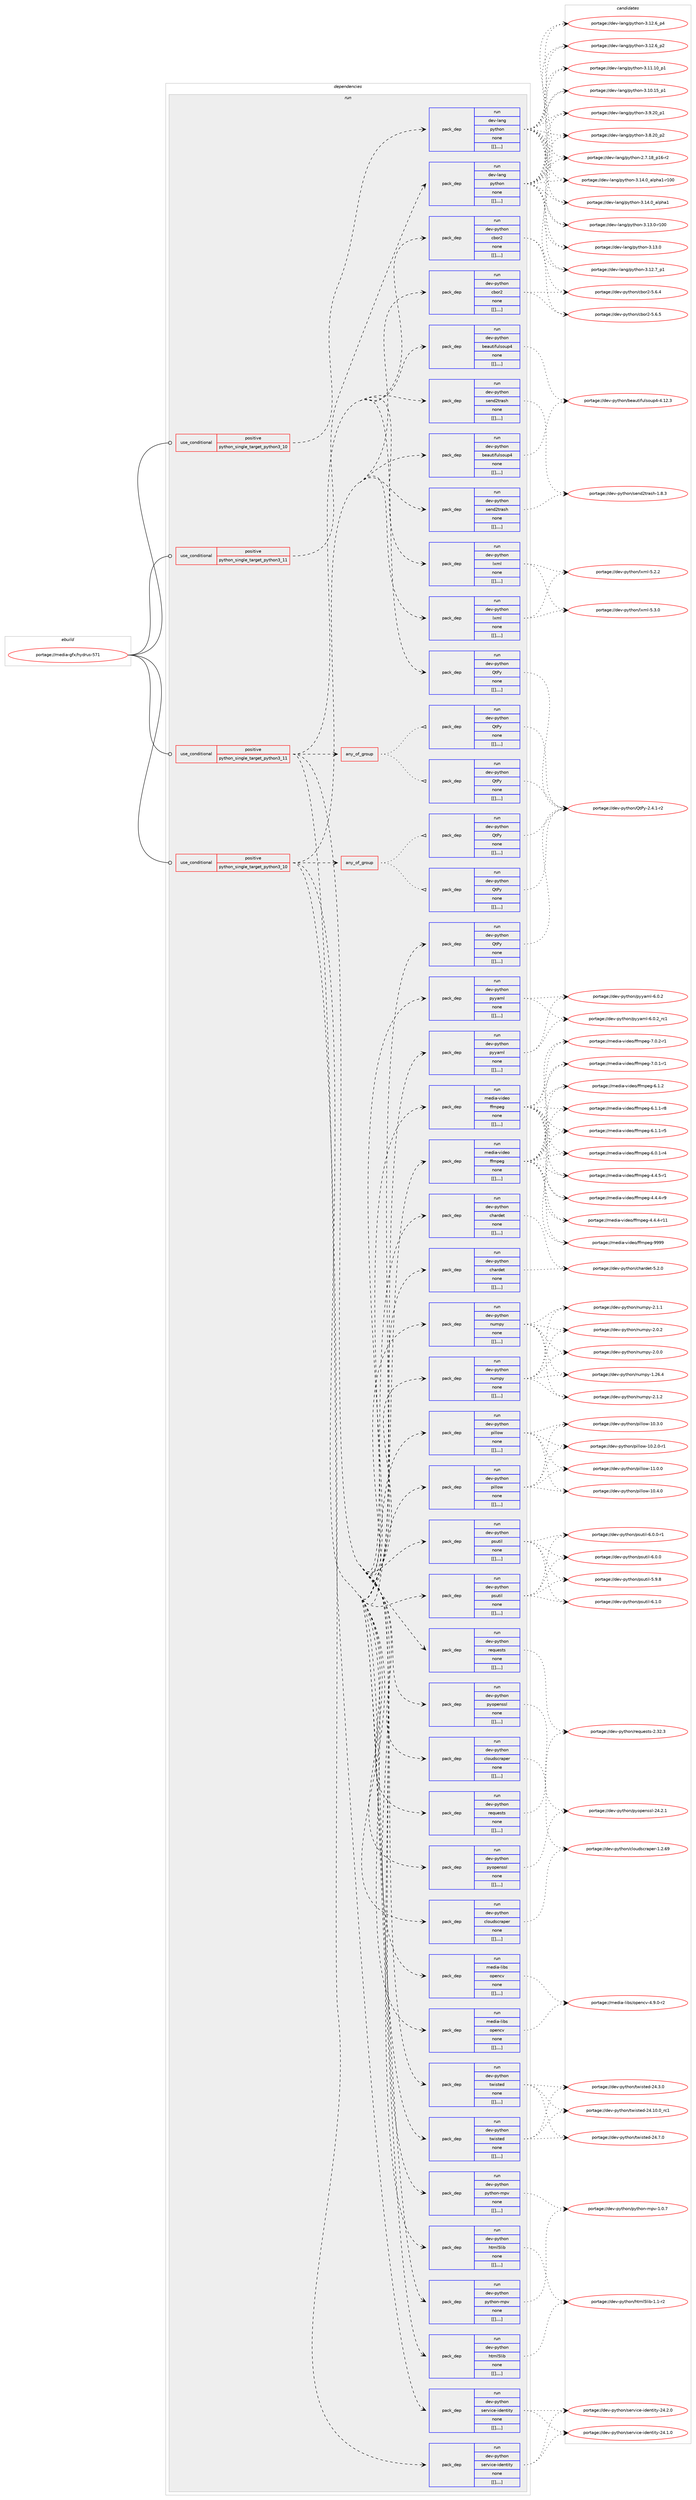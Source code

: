 digraph prolog {

# *************
# Graph options
# *************

newrank=true;
concentrate=true;
compound=true;
graph [rankdir=LR,fontname=Helvetica,fontsize=10,ranksep=1.5];#, ranksep=2.5, nodesep=0.2];
edge  [arrowhead=vee];
node  [fontname=Helvetica,fontsize=10];

# **********
# The ebuild
# **********

subgraph cluster_leftcol {
color=gray;
label=<<i>ebuild</i>>;
id [label="portage://media-gfx/hydrus-571", color=red, width=4, href="../media-gfx/hydrus-571.svg"];
}

# ****************
# The dependencies
# ****************

subgraph cluster_midcol {
color=gray;
label=<<i>dependencies</i>>;
subgraph cluster_compile {
fillcolor="#eeeeee";
style=filled;
label=<<i>compile</i>>;
}
subgraph cluster_compileandrun {
fillcolor="#eeeeee";
style=filled;
label=<<i>compile and run</i>>;
}
subgraph cluster_run {
fillcolor="#eeeeee";
style=filled;
label=<<i>run</i>>;
subgraph cond77877 {
dependency308573 [label=<<TABLE BORDER="0" CELLBORDER="1" CELLSPACING="0" CELLPADDING="4"><TR><TD ROWSPAN="3" CELLPADDING="10">use_conditional</TD></TR><TR><TD>positive</TD></TR><TR><TD>python_single_target_python3_10</TD></TR></TABLE>>, shape=none, color=red];
subgraph pack228118 {
dependency308617 [label=<<TABLE BORDER="0" CELLBORDER="1" CELLSPACING="0" CELLPADDING="4" WIDTH="220"><TR><TD ROWSPAN="6" CELLPADDING="30">pack_dep</TD></TR><TR><TD WIDTH="110">run</TD></TR><TR><TD>dev-lang</TD></TR><TR><TD>python</TD></TR><TR><TD>none</TD></TR><TR><TD>[[],,,,]</TD></TR></TABLE>>, shape=none, color=blue];
}
dependency308573:e -> dependency308617:w [weight=20,style="dashed",arrowhead="vee"];
}
id:e -> dependency308573:w [weight=20,style="solid",arrowhead="odot"];
subgraph cond77907 {
dependency308654 [label=<<TABLE BORDER="0" CELLBORDER="1" CELLSPACING="0" CELLPADDING="4"><TR><TD ROWSPAN="3" CELLPADDING="10">use_conditional</TD></TR><TR><TD>positive</TD></TR><TR><TD>python_single_target_python3_10</TD></TR></TABLE>>, shape=none, color=red];
subgraph pack228155 {
dependency308674 [label=<<TABLE BORDER="0" CELLBORDER="1" CELLSPACING="0" CELLPADDING="4" WIDTH="220"><TR><TD ROWSPAN="6" CELLPADDING="30">pack_dep</TD></TR><TR><TD WIDTH="110">run</TD></TR><TR><TD>dev-python</TD></TR><TR><TD>beautifulsoup4</TD></TR><TR><TD>none</TD></TR><TR><TD>[[],,,,]</TD></TR></TABLE>>, shape=none, color=blue];
}
dependency308654:e -> dependency308674:w [weight=20,style="dashed",arrowhead="vee"];
subgraph pack228170 {
dependency308702 [label=<<TABLE BORDER="0" CELLBORDER="1" CELLSPACING="0" CELLPADDING="4" WIDTH="220"><TR><TD ROWSPAN="6" CELLPADDING="30">pack_dep</TD></TR><TR><TD WIDTH="110">run</TD></TR><TR><TD>dev-python</TD></TR><TR><TD>cbor2</TD></TR><TR><TD>none</TD></TR><TR><TD>[[],,,,]</TD></TR></TABLE>>, shape=none, color=blue];
}
dependency308654:e -> dependency308702:w [weight=20,style="dashed",arrowhead="vee"];
subgraph pack228222 {
dependency308838 [label=<<TABLE BORDER="0" CELLBORDER="1" CELLSPACING="0" CELLPADDING="4" WIDTH="220"><TR><TD ROWSPAN="6" CELLPADDING="30">pack_dep</TD></TR><TR><TD WIDTH="110">run</TD></TR><TR><TD>dev-python</TD></TR><TR><TD>chardet</TD></TR><TR><TD>none</TD></TR><TR><TD>[[],,,,]</TD></TR></TABLE>>, shape=none, color=blue];
}
dependency308654:e -> dependency308838:w [weight=20,style="dashed",arrowhead="vee"];
subgraph pack228284 {
dependency308885 [label=<<TABLE BORDER="0" CELLBORDER="1" CELLSPACING="0" CELLPADDING="4" WIDTH="220"><TR><TD ROWSPAN="6" CELLPADDING="30">pack_dep</TD></TR><TR><TD WIDTH="110">run</TD></TR><TR><TD>dev-python</TD></TR><TR><TD>cloudscraper</TD></TR><TR><TD>none</TD></TR><TR><TD>[[],,,,]</TD></TR></TABLE>>, shape=none, color=blue];
}
dependency308654:e -> dependency308885:w [weight=20,style="dashed",arrowhead="vee"];
subgraph pack228322 {
dependency308968 [label=<<TABLE BORDER="0" CELLBORDER="1" CELLSPACING="0" CELLPADDING="4" WIDTH="220"><TR><TD ROWSPAN="6" CELLPADDING="30">pack_dep</TD></TR><TR><TD WIDTH="110">run</TD></TR><TR><TD>dev-python</TD></TR><TR><TD>html5lib</TD></TR><TR><TD>none</TD></TR><TR><TD>[[],,,,]</TD></TR></TABLE>>, shape=none, color=blue];
}
dependency308654:e -> dependency308968:w [weight=20,style="dashed",arrowhead="vee"];
subgraph pack228467 {
dependency309111 [label=<<TABLE BORDER="0" CELLBORDER="1" CELLSPACING="0" CELLPADDING="4" WIDTH="220"><TR><TD ROWSPAN="6" CELLPADDING="30">pack_dep</TD></TR><TR><TD WIDTH="110">run</TD></TR><TR><TD>dev-python</TD></TR><TR><TD>lxml</TD></TR><TR><TD>none</TD></TR><TR><TD>[[],,,,]</TD></TR></TABLE>>, shape=none, color=blue];
}
dependency308654:e -> dependency309111:w [weight=20,style="dashed",arrowhead="vee"];
subgraph pack228496 {
dependency309183 [label=<<TABLE BORDER="0" CELLBORDER="1" CELLSPACING="0" CELLPADDING="4" WIDTH="220"><TR><TD ROWSPAN="6" CELLPADDING="30">pack_dep</TD></TR><TR><TD WIDTH="110">run</TD></TR><TR><TD>dev-python</TD></TR><TR><TD>numpy</TD></TR><TR><TD>none</TD></TR><TR><TD>[[],,,,]</TD></TR></TABLE>>, shape=none, color=blue];
}
dependency308654:e -> dependency309183:w [weight=20,style="dashed",arrowhead="vee"];
subgraph pack228540 {
dependency309211 [label=<<TABLE BORDER="0" CELLBORDER="1" CELLSPACING="0" CELLPADDING="4" WIDTH="220"><TR><TD ROWSPAN="6" CELLPADDING="30">pack_dep</TD></TR><TR><TD WIDTH="110">run</TD></TR><TR><TD>dev-python</TD></TR><TR><TD>pillow</TD></TR><TR><TD>none</TD></TR><TR><TD>[[],,,,]</TD></TR></TABLE>>, shape=none, color=blue];
}
dependency308654:e -> dependency309211:w [weight=20,style="dashed",arrowhead="vee"];
subgraph pack228545 {
dependency309257 [label=<<TABLE BORDER="0" CELLBORDER="1" CELLSPACING="0" CELLPADDING="4" WIDTH="220"><TR><TD ROWSPAN="6" CELLPADDING="30">pack_dep</TD></TR><TR><TD WIDTH="110">run</TD></TR><TR><TD>dev-python</TD></TR><TR><TD>psutil</TD></TR><TR><TD>none</TD></TR><TR><TD>[[],,,,]</TD></TR></TABLE>>, shape=none, color=blue];
}
dependency308654:e -> dependency309257:w [weight=20,style="dashed",arrowhead="vee"];
subgraph pack228636 {
dependency309408 [label=<<TABLE BORDER="0" CELLBORDER="1" CELLSPACING="0" CELLPADDING="4" WIDTH="220"><TR><TD ROWSPAN="6" CELLPADDING="30">pack_dep</TD></TR><TR><TD WIDTH="110">run</TD></TR><TR><TD>dev-python</TD></TR><TR><TD>pyopenssl</TD></TR><TR><TD>none</TD></TR><TR><TD>[[],,,,]</TD></TR></TABLE>>, shape=none, color=blue];
}
dependency308654:e -> dependency309408:w [weight=20,style="dashed",arrowhead="vee"];
subgraph pack228686 {
dependency309433 [label=<<TABLE BORDER="0" CELLBORDER="1" CELLSPACING="0" CELLPADDING="4" WIDTH="220"><TR><TD ROWSPAN="6" CELLPADDING="30">pack_dep</TD></TR><TR><TD WIDTH="110">run</TD></TR><TR><TD>dev-python</TD></TR><TR><TD>python-mpv</TD></TR><TR><TD>none</TD></TR><TR><TD>[[],,,,]</TD></TR></TABLE>>, shape=none, color=blue];
}
dependency308654:e -> dependency309433:w [weight=20,style="dashed",arrowhead="vee"];
subgraph pack228734 {
dependency309480 [label=<<TABLE BORDER="0" CELLBORDER="1" CELLSPACING="0" CELLPADDING="4" WIDTH="220"><TR><TD ROWSPAN="6" CELLPADDING="30">pack_dep</TD></TR><TR><TD WIDTH="110">run</TD></TR><TR><TD>dev-python</TD></TR><TR><TD>pyyaml</TD></TR><TR><TD>none</TD></TR><TR><TD>[[],,,,]</TD></TR></TABLE>>, shape=none, color=blue];
}
dependency308654:e -> dependency309480:w [weight=20,style="dashed",arrowhead="vee"];
subgraph pack228739 {
dependency309486 [label=<<TABLE BORDER="0" CELLBORDER="1" CELLSPACING="0" CELLPADDING="4" WIDTH="220"><TR><TD ROWSPAN="6" CELLPADDING="30">pack_dep</TD></TR><TR><TD WIDTH="110">run</TD></TR><TR><TD>dev-python</TD></TR><TR><TD>requests</TD></TR><TR><TD>none</TD></TR><TR><TD>[[],,,,]</TD></TR></TABLE>>, shape=none, color=blue];
}
dependency308654:e -> dependency309486:w [weight=20,style="dashed",arrowhead="vee"];
subgraph pack228753 {
dependency309549 [label=<<TABLE BORDER="0" CELLBORDER="1" CELLSPACING="0" CELLPADDING="4" WIDTH="220"><TR><TD ROWSPAN="6" CELLPADDING="30">pack_dep</TD></TR><TR><TD WIDTH="110">run</TD></TR><TR><TD>dev-python</TD></TR><TR><TD>send2trash</TD></TR><TR><TD>none</TD></TR><TR><TD>[[],,,,]</TD></TR></TABLE>>, shape=none, color=blue];
}
dependency308654:e -> dependency309549:w [weight=20,style="dashed",arrowhead="vee"];
subgraph pack228797 {
dependency309598 [label=<<TABLE BORDER="0" CELLBORDER="1" CELLSPACING="0" CELLPADDING="4" WIDTH="220"><TR><TD ROWSPAN="6" CELLPADDING="30">pack_dep</TD></TR><TR><TD WIDTH="110">run</TD></TR><TR><TD>dev-python</TD></TR><TR><TD>service-identity</TD></TR><TR><TD>none</TD></TR><TR><TD>[[],,,,]</TD></TR></TABLE>>, shape=none, color=blue];
}
dependency308654:e -> dependency309598:w [weight=20,style="dashed",arrowhead="vee"];
subgraph pack228816 {
dependency309683 [label=<<TABLE BORDER="0" CELLBORDER="1" CELLSPACING="0" CELLPADDING="4" WIDTH="220"><TR><TD ROWSPAN="6" CELLPADDING="30">pack_dep</TD></TR><TR><TD WIDTH="110">run</TD></TR><TR><TD>dev-python</TD></TR><TR><TD>twisted</TD></TR><TR><TD>none</TD></TR><TR><TD>[[],,,,]</TD></TR></TABLE>>, shape=none, color=blue];
}
dependency308654:e -> dependency309683:w [weight=20,style="dashed",arrowhead="vee"];
subgraph pack228906 {
dependency309783 [label=<<TABLE BORDER="0" CELLBORDER="1" CELLSPACING="0" CELLPADDING="4" WIDTH="220"><TR><TD ROWSPAN="6" CELLPADDING="30">pack_dep</TD></TR><TR><TD WIDTH="110">run</TD></TR><TR><TD>dev-python</TD></TR><TR><TD>QtPy</TD></TR><TR><TD>none</TD></TR><TR><TD>[[],,,,]</TD></TR></TABLE>>, shape=none, color=blue];
}
dependency308654:e -> dependency309783:w [weight=20,style="dashed",arrowhead="vee"];
subgraph any2453 {
dependency309792 [label=<<TABLE BORDER="0" CELLBORDER="1" CELLSPACING="0" CELLPADDING="4"><TR><TD CELLPADDING="10">any_of_group</TD></TR></TABLE>>, shape=none, color=red];subgraph pack228938 {
dependency309807 [label=<<TABLE BORDER="0" CELLBORDER="1" CELLSPACING="0" CELLPADDING="4" WIDTH="220"><TR><TD ROWSPAN="6" CELLPADDING="30">pack_dep</TD></TR><TR><TD WIDTH="110">run</TD></TR><TR><TD>dev-python</TD></TR><TR><TD>QtPy</TD></TR><TR><TD>none</TD></TR><TR><TD>[[],,,,]</TD></TR></TABLE>>, shape=none, color=blue];
}
dependency309792:e -> dependency309807:w [weight=20,style="dotted",arrowhead="oinv"];
subgraph pack228958 {
dependency309858 [label=<<TABLE BORDER="0" CELLBORDER="1" CELLSPACING="0" CELLPADDING="4" WIDTH="220"><TR><TD ROWSPAN="6" CELLPADDING="30">pack_dep</TD></TR><TR><TD WIDTH="110">run</TD></TR><TR><TD>dev-python</TD></TR><TR><TD>QtPy</TD></TR><TR><TD>none</TD></TR><TR><TD>[[],,,,]</TD></TR></TABLE>>, shape=none, color=blue];
}
dependency309792:e -> dependency309858:w [weight=20,style="dotted",arrowhead="oinv"];
}
dependency308654:e -> dependency309792:w [weight=20,style="dashed",arrowhead="vee"];
subgraph pack228988 {
dependency309932 [label=<<TABLE BORDER="0" CELLBORDER="1" CELLSPACING="0" CELLPADDING="4" WIDTH="220"><TR><TD ROWSPAN="6" CELLPADDING="30">pack_dep</TD></TR><TR><TD WIDTH="110">run</TD></TR><TR><TD>media-libs</TD></TR><TR><TD>opencv</TD></TR><TR><TD>none</TD></TR><TR><TD>[[],,,,]</TD></TR></TABLE>>, shape=none, color=blue];
}
dependency308654:e -> dependency309932:w [weight=20,style="dashed",arrowhead="vee"];
subgraph pack229019 {
dependency309962 [label=<<TABLE BORDER="0" CELLBORDER="1" CELLSPACING="0" CELLPADDING="4" WIDTH="220"><TR><TD ROWSPAN="6" CELLPADDING="30">pack_dep</TD></TR><TR><TD WIDTH="110">run</TD></TR><TR><TD>media-video</TD></TR><TR><TD>ffmpeg</TD></TR><TR><TD>none</TD></TR><TR><TD>[[],,,,]</TD></TR></TABLE>>, shape=none, color=blue];
}
dependency308654:e -> dependency309962:w [weight=20,style="dashed",arrowhead="vee"];
}
id:e -> dependency308654:w [weight=20,style="solid",arrowhead="odot"];
subgraph cond78351 {
dependency310058 [label=<<TABLE BORDER="0" CELLBORDER="1" CELLSPACING="0" CELLPADDING="4"><TR><TD ROWSPAN="3" CELLPADDING="10">use_conditional</TD></TR><TR><TD>positive</TD></TR><TR><TD>python_single_target_python3_11</TD></TR></TABLE>>, shape=none, color=red];
subgraph pack229087 {
dependency310062 [label=<<TABLE BORDER="0" CELLBORDER="1" CELLSPACING="0" CELLPADDING="4" WIDTH="220"><TR><TD ROWSPAN="6" CELLPADDING="30">pack_dep</TD></TR><TR><TD WIDTH="110">run</TD></TR><TR><TD>dev-lang</TD></TR><TR><TD>python</TD></TR><TR><TD>none</TD></TR><TR><TD>[[],,,,]</TD></TR></TABLE>>, shape=none, color=blue];
}
dependency310058:e -> dependency310062:w [weight=20,style="dashed",arrowhead="vee"];
}
id:e -> dependency310058:w [weight=20,style="solid",arrowhead="odot"];
subgraph cond78378 {
dependency310112 [label=<<TABLE BORDER="0" CELLBORDER="1" CELLSPACING="0" CELLPADDING="4"><TR><TD ROWSPAN="3" CELLPADDING="10">use_conditional</TD></TR><TR><TD>positive</TD></TR><TR><TD>python_single_target_python3_11</TD></TR></TABLE>>, shape=none, color=red];
subgraph pack229122 {
dependency310118 [label=<<TABLE BORDER="0" CELLBORDER="1" CELLSPACING="0" CELLPADDING="4" WIDTH="220"><TR><TD ROWSPAN="6" CELLPADDING="30">pack_dep</TD></TR><TR><TD WIDTH="110">run</TD></TR><TR><TD>dev-python</TD></TR><TR><TD>beautifulsoup4</TD></TR><TR><TD>none</TD></TR><TR><TD>[[],,,,]</TD></TR></TABLE>>, shape=none, color=blue];
}
dependency310112:e -> dependency310118:w [weight=20,style="dashed",arrowhead="vee"];
subgraph pack229140 {
dependency310167 [label=<<TABLE BORDER="0" CELLBORDER="1" CELLSPACING="0" CELLPADDING="4" WIDTH="220"><TR><TD ROWSPAN="6" CELLPADDING="30">pack_dep</TD></TR><TR><TD WIDTH="110">run</TD></TR><TR><TD>dev-python</TD></TR><TR><TD>cbor2</TD></TR><TR><TD>none</TD></TR><TR><TD>[[],,,,]</TD></TR></TABLE>>, shape=none, color=blue];
}
dependency310112:e -> dependency310167:w [weight=20,style="dashed",arrowhead="vee"];
subgraph pack229155 {
dependency310191 [label=<<TABLE BORDER="0" CELLBORDER="1" CELLSPACING="0" CELLPADDING="4" WIDTH="220"><TR><TD ROWSPAN="6" CELLPADDING="30">pack_dep</TD></TR><TR><TD WIDTH="110">run</TD></TR><TR><TD>dev-python</TD></TR><TR><TD>chardet</TD></TR><TR><TD>none</TD></TR><TR><TD>[[],,,,]</TD></TR></TABLE>>, shape=none, color=blue];
}
dependency310112:e -> dependency310191:w [weight=20,style="dashed",arrowhead="vee"];
subgraph pack229186 {
dependency310219 [label=<<TABLE BORDER="0" CELLBORDER="1" CELLSPACING="0" CELLPADDING="4" WIDTH="220"><TR><TD ROWSPAN="6" CELLPADDING="30">pack_dep</TD></TR><TR><TD WIDTH="110">run</TD></TR><TR><TD>dev-python</TD></TR><TR><TD>cloudscraper</TD></TR><TR><TD>none</TD></TR><TR><TD>[[],,,,]</TD></TR></TABLE>>, shape=none, color=blue];
}
dependency310112:e -> dependency310219:w [weight=20,style="dashed",arrowhead="vee"];
subgraph pack229191 {
dependency310247 [label=<<TABLE BORDER="0" CELLBORDER="1" CELLSPACING="0" CELLPADDING="4" WIDTH="220"><TR><TD ROWSPAN="6" CELLPADDING="30">pack_dep</TD></TR><TR><TD WIDTH="110">run</TD></TR><TR><TD>dev-python</TD></TR><TR><TD>html5lib</TD></TR><TR><TD>none</TD></TR><TR><TD>[[],,,,]</TD></TR></TABLE>>, shape=none, color=blue];
}
dependency310112:e -> dependency310247:w [weight=20,style="dashed",arrowhead="vee"];
subgraph pack229209 {
dependency310249 [label=<<TABLE BORDER="0" CELLBORDER="1" CELLSPACING="0" CELLPADDING="4" WIDTH="220"><TR><TD ROWSPAN="6" CELLPADDING="30">pack_dep</TD></TR><TR><TD WIDTH="110">run</TD></TR><TR><TD>dev-python</TD></TR><TR><TD>lxml</TD></TR><TR><TD>none</TD></TR><TR><TD>[[],,,,]</TD></TR></TABLE>>, shape=none, color=blue];
}
dependency310112:e -> dependency310249:w [weight=20,style="dashed",arrowhead="vee"];
subgraph pack229211 {
dependency310293 [label=<<TABLE BORDER="0" CELLBORDER="1" CELLSPACING="0" CELLPADDING="4" WIDTH="220"><TR><TD ROWSPAN="6" CELLPADDING="30">pack_dep</TD></TR><TR><TD WIDTH="110">run</TD></TR><TR><TD>dev-python</TD></TR><TR><TD>numpy</TD></TR><TR><TD>none</TD></TR><TR><TD>[[],,,,]</TD></TR></TABLE>>, shape=none, color=blue];
}
dependency310112:e -> dependency310293:w [weight=20,style="dashed",arrowhead="vee"];
subgraph pack229271 {
dependency310346 [label=<<TABLE BORDER="0" CELLBORDER="1" CELLSPACING="0" CELLPADDING="4" WIDTH="220"><TR><TD ROWSPAN="6" CELLPADDING="30">pack_dep</TD></TR><TR><TD WIDTH="110">run</TD></TR><TR><TD>dev-python</TD></TR><TR><TD>pillow</TD></TR><TR><TD>none</TD></TR><TR><TD>[[],,,,]</TD></TR></TABLE>>, shape=none, color=blue];
}
dependency310112:e -> dependency310346:w [weight=20,style="dashed",arrowhead="vee"];
subgraph pack229273 {
dependency310349 [label=<<TABLE BORDER="0" CELLBORDER="1" CELLSPACING="0" CELLPADDING="4" WIDTH="220"><TR><TD ROWSPAN="6" CELLPADDING="30">pack_dep</TD></TR><TR><TD WIDTH="110">run</TD></TR><TR><TD>dev-python</TD></TR><TR><TD>psutil</TD></TR><TR><TD>none</TD></TR><TR><TD>[[],,,,]</TD></TR></TABLE>>, shape=none, color=blue];
}
dependency310112:e -> dependency310349:w [weight=20,style="dashed",arrowhead="vee"];
subgraph pack229304 {
dependency310398 [label=<<TABLE BORDER="0" CELLBORDER="1" CELLSPACING="0" CELLPADDING="4" WIDTH="220"><TR><TD ROWSPAN="6" CELLPADDING="30">pack_dep</TD></TR><TR><TD WIDTH="110">run</TD></TR><TR><TD>dev-python</TD></TR><TR><TD>pyopenssl</TD></TR><TR><TD>none</TD></TR><TR><TD>[[],,,,]</TD></TR></TABLE>>, shape=none, color=blue];
}
dependency310112:e -> dependency310398:w [weight=20,style="dashed",arrowhead="vee"];
subgraph pack229306 {
dependency310476 [label=<<TABLE BORDER="0" CELLBORDER="1" CELLSPACING="0" CELLPADDING="4" WIDTH="220"><TR><TD ROWSPAN="6" CELLPADDING="30">pack_dep</TD></TR><TR><TD WIDTH="110">run</TD></TR><TR><TD>dev-python</TD></TR><TR><TD>python-mpv</TD></TR><TR><TD>none</TD></TR><TR><TD>[[],,,,]</TD></TR></TABLE>>, shape=none, color=blue];
}
dependency310112:e -> dependency310476:w [weight=20,style="dashed",arrowhead="vee"];
subgraph pack229345 {
dependency310498 [label=<<TABLE BORDER="0" CELLBORDER="1" CELLSPACING="0" CELLPADDING="4" WIDTH="220"><TR><TD ROWSPAN="6" CELLPADDING="30">pack_dep</TD></TR><TR><TD WIDTH="110">run</TD></TR><TR><TD>dev-python</TD></TR><TR><TD>pyyaml</TD></TR><TR><TD>none</TD></TR><TR><TD>[[],,,,]</TD></TR></TABLE>>, shape=none, color=blue];
}
dependency310112:e -> dependency310498:w [weight=20,style="dashed",arrowhead="vee"];
subgraph pack229381 {
dependency310546 [label=<<TABLE BORDER="0" CELLBORDER="1" CELLSPACING="0" CELLPADDING="4" WIDTH="220"><TR><TD ROWSPAN="6" CELLPADDING="30">pack_dep</TD></TR><TR><TD WIDTH="110">run</TD></TR><TR><TD>dev-python</TD></TR><TR><TD>requests</TD></TR><TR><TD>none</TD></TR><TR><TD>[[],,,,]</TD></TR></TABLE>>, shape=none, color=blue];
}
dependency310112:e -> dependency310546:w [weight=20,style="dashed",arrowhead="vee"];
subgraph pack229396 {
dependency310596 [label=<<TABLE BORDER="0" CELLBORDER="1" CELLSPACING="0" CELLPADDING="4" WIDTH="220"><TR><TD ROWSPAN="6" CELLPADDING="30">pack_dep</TD></TR><TR><TD WIDTH="110">run</TD></TR><TR><TD>dev-python</TD></TR><TR><TD>send2trash</TD></TR><TR><TD>none</TD></TR><TR><TD>[[],,,,]</TD></TR></TABLE>>, shape=none, color=blue];
}
dependency310112:e -> dependency310596:w [weight=20,style="dashed",arrowhead="vee"];
subgraph pack229454 {
dependency310642 [label=<<TABLE BORDER="0" CELLBORDER="1" CELLSPACING="0" CELLPADDING="4" WIDTH="220"><TR><TD ROWSPAN="6" CELLPADDING="30">pack_dep</TD></TR><TR><TD WIDTH="110">run</TD></TR><TR><TD>dev-python</TD></TR><TR><TD>service-identity</TD></TR><TR><TD>none</TD></TR><TR><TD>[[],,,,]</TD></TR></TABLE>>, shape=none, color=blue];
}
dependency310112:e -> dependency310642:w [weight=20,style="dashed",arrowhead="vee"];
subgraph pack229455 {
dependency310646 [label=<<TABLE BORDER="0" CELLBORDER="1" CELLSPACING="0" CELLPADDING="4" WIDTH="220"><TR><TD ROWSPAN="6" CELLPADDING="30">pack_dep</TD></TR><TR><TD WIDTH="110">run</TD></TR><TR><TD>dev-python</TD></TR><TR><TD>twisted</TD></TR><TR><TD>none</TD></TR><TR><TD>[[],,,,]</TD></TR></TABLE>>, shape=none, color=blue];
}
dependency310112:e -> dependency310646:w [weight=20,style="dashed",arrowhead="vee"];
subgraph pack229456 {
dependency310648 [label=<<TABLE BORDER="0" CELLBORDER="1" CELLSPACING="0" CELLPADDING="4" WIDTH="220"><TR><TD ROWSPAN="6" CELLPADDING="30">pack_dep</TD></TR><TR><TD WIDTH="110">run</TD></TR><TR><TD>dev-python</TD></TR><TR><TD>QtPy</TD></TR><TR><TD>none</TD></TR><TR><TD>[[],,,,]</TD></TR></TABLE>>, shape=none, color=blue];
}
dependency310112:e -> dependency310648:w [weight=20,style="dashed",arrowhead="vee"];
subgraph any2456 {
dependency310712 [label=<<TABLE BORDER="0" CELLBORDER="1" CELLSPACING="0" CELLPADDING="4"><TR><TD CELLPADDING="10">any_of_group</TD></TR></TABLE>>, shape=none, color=red];subgraph pack229508 {
dependency310730 [label=<<TABLE BORDER="0" CELLBORDER="1" CELLSPACING="0" CELLPADDING="4" WIDTH="220"><TR><TD ROWSPAN="6" CELLPADDING="30">pack_dep</TD></TR><TR><TD WIDTH="110">run</TD></TR><TR><TD>dev-python</TD></TR><TR><TD>QtPy</TD></TR><TR><TD>none</TD></TR><TR><TD>[[],,,,]</TD></TR></TABLE>>, shape=none, color=blue];
}
dependency310712:e -> dependency310730:w [weight=20,style="dotted",arrowhead="oinv"];
subgraph pack229544 {
dependency310823 [label=<<TABLE BORDER="0" CELLBORDER="1" CELLSPACING="0" CELLPADDING="4" WIDTH="220"><TR><TD ROWSPAN="6" CELLPADDING="30">pack_dep</TD></TR><TR><TD WIDTH="110">run</TD></TR><TR><TD>dev-python</TD></TR><TR><TD>QtPy</TD></TR><TR><TD>none</TD></TR><TR><TD>[[],,,,]</TD></TR></TABLE>>, shape=none, color=blue];
}
dependency310712:e -> dependency310823:w [weight=20,style="dotted",arrowhead="oinv"];
}
dependency310112:e -> dependency310712:w [weight=20,style="dashed",arrowhead="vee"];
subgraph pack229575 {
dependency310887 [label=<<TABLE BORDER="0" CELLBORDER="1" CELLSPACING="0" CELLPADDING="4" WIDTH="220"><TR><TD ROWSPAN="6" CELLPADDING="30">pack_dep</TD></TR><TR><TD WIDTH="110">run</TD></TR><TR><TD>media-libs</TD></TR><TR><TD>opencv</TD></TR><TR><TD>none</TD></TR><TR><TD>[[],,,,]</TD></TR></TABLE>>, shape=none, color=blue];
}
dependency310112:e -> dependency310887:w [weight=20,style="dashed",arrowhead="vee"];
subgraph pack229603 {
dependency310890 [label=<<TABLE BORDER="0" CELLBORDER="1" CELLSPACING="0" CELLPADDING="4" WIDTH="220"><TR><TD ROWSPAN="6" CELLPADDING="30">pack_dep</TD></TR><TR><TD WIDTH="110">run</TD></TR><TR><TD>media-video</TD></TR><TR><TD>ffmpeg</TD></TR><TR><TD>none</TD></TR><TR><TD>[[],,,,]</TD></TR></TABLE>>, shape=none, color=blue];
}
dependency310112:e -> dependency310890:w [weight=20,style="dashed",arrowhead="vee"];
}
id:e -> dependency310112:w [weight=20,style="solid",arrowhead="odot"];
}
}

# **************
# The candidates
# **************

subgraph cluster_choices {
rank=same;
color=gray;
label=<<i>candidates</i>>;

subgraph choice226981 {
color=black;
nodesep=1;
choice100101118451089711010347112121116104111110455146495246489597108112104974945114494848 [label="portage://dev-lang/python-3.14.0_alpha1-r100", color=red, width=4,href="../dev-lang/python-3.14.0_alpha1-r100.svg"];
choice1001011184510897110103471121211161041111104551464952464895971081121049749 [label="portage://dev-lang/python-3.14.0_alpha1", color=red, width=4,href="../dev-lang/python-3.14.0_alpha1.svg"];
choice1001011184510897110103471121211161041111104551464951464845114494848 [label="portage://dev-lang/python-3.13.0-r100", color=red, width=4,href="../dev-lang/python-3.13.0-r100.svg"];
choice10010111845108971101034711212111610411111045514649514648 [label="portage://dev-lang/python-3.13.0", color=red, width=4,href="../dev-lang/python-3.13.0.svg"];
choice100101118451089711010347112121116104111110455146495046559511249 [label="portage://dev-lang/python-3.12.7_p1", color=red, width=4,href="../dev-lang/python-3.12.7_p1.svg"];
choice100101118451089711010347112121116104111110455146495046549511252 [label="portage://dev-lang/python-3.12.6_p4", color=red, width=4,href="../dev-lang/python-3.12.6_p4.svg"];
choice100101118451089711010347112121116104111110455146495046549511250 [label="portage://dev-lang/python-3.12.6_p2", color=red, width=4,href="../dev-lang/python-3.12.6_p2.svg"];
choice10010111845108971101034711212111610411111045514649494649489511249 [label="portage://dev-lang/python-3.11.10_p1", color=red, width=4,href="../dev-lang/python-3.11.10_p1.svg"];
choice10010111845108971101034711212111610411111045514649484649539511249 [label="portage://dev-lang/python-3.10.15_p1", color=red, width=4,href="../dev-lang/python-3.10.15_p1.svg"];
choice100101118451089711010347112121116104111110455146574650489511249 [label="portage://dev-lang/python-3.9.20_p1", color=red, width=4,href="../dev-lang/python-3.9.20_p1.svg"];
choice100101118451089711010347112121116104111110455146564650489511250 [label="portage://dev-lang/python-3.8.20_p2", color=red, width=4,href="../dev-lang/python-3.8.20_p2.svg"];
choice100101118451089711010347112121116104111110455046554649569511249544511450 [label="portage://dev-lang/python-2.7.18_p16-r2", color=red, width=4,href="../dev-lang/python-2.7.18_p16-r2.svg"];
dependency308617:e -> choice100101118451089711010347112121116104111110455146495246489597108112104974945114494848:w [style=dotted,weight="100"];
dependency308617:e -> choice1001011184510897110103471121211161041111104551464952464895971081121049749:w [style=dotted,weight="100"];
dependency308617:e -> choice1001011184510897110103471121211161041111104551464951464845114494848:w [style=dotted,weight="100"];
dependency308617:e -> choice10010111845108971101034711212111610411111045514649514648:w [style=dotted,weight="100"];
dependency308617:e -> choice100101118451089711010347112121116104111110455146495046559511249:w [style=dotted,weight="100"];
dependency308617:e -> choice100101118451089711010347112121116104111110455146495046549511252:w [style=dotted,weight="100"];
dependency308617:e -> choice100101118451089711010347112121116104111110455146495046549511250:w [style=dotted,weight="100"];
dependency308617:e -> choice10010111845108971101034711212111610411111045514649494649489511249:w [style=dotted,weight="100"];
dependency308617:e -> choice10010111845108971101034711212111610411111045514649484649539511249:w [style=dotted,weight="100"];
dependency308617:e -> choice100101118451089711010347112121116104111110455146574650489511249:w [style=dotted,weight="100"];
dependency308617:e -> choice100101118451089711010347112121116104111110455146564650489511250:w [style=dotted,weight="100"];
dependency308617:e -> choice100101118451089711010347112121116104111110455046554649569511249544511450:w [style=dotted,weight="100"];
}
subgraph choice227072 {
color=black;
nodesep=1;
choice100101118451121211161041111104798101971171161051021171081151111171125245524649504651 [label="portage://dev-python/beautifulsoup4-4.12.3", color=red, width=4,href="../dev-python/beautifulsoup4-4.12.3.svg"];
dependency308674:e -> choice100101118451121211161041111104798101971171161051021171081151111171125245524649504651:w [style=dotted,weight="100"];
}
subgraph choice227075 {
color=black;
nodesep=1;
choice1001011184511212111610411111047999811111450455346544653 [label="portage://dev-python/cbor2-5.6.5", color=red, width=4,href="../dev-python/cbor2-5.6.5.svg"];
choice1001011184511212111610411111047999811111450455346544652 [label="portage://dev-python/cbor2-5.6.4", color=red, width=4,href="../dev-python/cbor2-5.6.4.svg"];
dependency308702:e -> choice1001011184511212111610411111047999811111450455346544653:w [style=dotted,weight="100"];
dependency308702:e -> choice1001011184511212111610411111047999811111450455346544652:w [style=dotted,weight="100"];
}
subgraph choice227077 {
color=black;
nodesep=1;
choice10010111845112121116104111110479910497114100101116455346504648 [label="portage://dev-python/chardet-5.2.0", color=red, width=4,href="../dev-python/chardet-5.2.0.svg"];
dependency308838:e -> choice10010111845112121116104111110479910497114100101116455346504648:w [style=dotted,weight="100"];
}
subgraph choice227086 {
color=black;
nodesep=1;
choice100101118451121211161041111104799108111117100115991149711210111445494650465457 [label="portage://dev-python/cloudscraper-1.2.69", color=red, width=4,href="../dev-python/cloudscraper-1.2.69.svg"];
dependency308885:e -> choice100101118451121211161041111104799108111117100115991149711210111445494650465457:w [style=dotted,weight="100"];
}
subgraph choice227097 {
color=black;
nodesep=1;
choice10010111845112121116104111110471041161091085310810598454946494511450 [label="portage://dev-python/html5lib-1.1-r2", color=red, width=4,href="../dev-python/html5lib-1.1-r2.svg"];
dependency308968:e -> choice10010111845112121116104111110471041161091085310810598454946494511450:w [style=dotted,weight="100"];
}
subgraph choice227098 {
color=black;
nodesep=1;
choice1001011184511212111610411111047108120109108455346514648 [label="portage://dev-python/lxml-5.3.0", color=red, width=4,href="../dev-python/lxml-5.3.0.svg"];
choice1001011184511212111610411111047108120109108455346504650 [label="portage://dev-python/lxml-5.2.2", color=red, width=4,href="../dev-python/lxml-5.2.2.svg"];
dependency309111:e -> choice1001011184511212111610411111047108120109108455346514648:w [style=dotted,weight="100"];
dependency309111:e -> choice1001011184511212111610411111047108120109108455346504650:w [style=dotted,weight="100"];
}
subgraph choice227101 {
color=black;
nodesep=1;
choice1001011184511212111610411111047110117109112121455046494650 [label="portage://dev-python/numpy-2.1.2", color=red, width=4,href="../dev-python/numpy-2.1.2.svg"];
choice1001011184511212111610411111047110117109112121455046494649 [label="portage://dev-python/numpy-2.1.1", color=red, width=4,href="../dev-python/numpy-2.1.1.svg"];
choice1001011184511212111610411111047110117109112121455046484650 [label="portage://dev-python/numpy-2.0.2", color=red, width=4,href="../dev-python/numpy-2.0.2.svg"];
choice1001011184511212111610411111047110117109112121455046484648 [label="portage://dev-python/numpy-2.0.0", color=red, width=4,href="../dev-python/numpy-2.0.0.svg"];
choice100101118451121211161041111104711011710911212145494650544652 [label="portage://dev-python/numpy-1.26.4", color=red, width=4,href="../dev-python/numpy-1.26.4.svg"];
dependency309183:e -> choice1001011184511212111610411111047110117109112121455046494650:w [style=dotted,weight="100"];
dependency309183:e -> choice1001011184511212111610411111047110117109112121455046494649:w [style=dotted,weight="100"];
dependency309183:e -> choice1001011184511212111610411111047110117109112121455046484650:w [style=dotted,weight="100"];
dependency309183:e -> choice1001011184511212111610411111047110117109112121455046484648:w [style=dotted,weight="100"];
dependency309183:e -> choice100101118451121211161041111104711011710911212145494650544652:w [style=dotted,weight="100"];
}
subgraph choice227114 {
color=black;
nodesep=1;
choice100101118451121211161041111104711210510810811111945494946484648 [label="portage://dev-python/pillow-11.0.0", color=red, width=4,href="../dev-python/pillow-11.0.0.svg"];
choice100101118451121211161041111104711210510810811111945494846524648 [label="portage://dev-python/pillow-10.4.0", color=red, width=4,href="../dev-python/pillow-10.4.0.svg"];
choice100101118451121211161041111104711210510810811111945494846514648 [label="portage://dev-python/pillow-10.3.0", color=red, width=4,href="../dev-python/pillow-10.3.0.svg"];
choice1001011184511212111610411111047112105108108111119454948465046484511449 [label="portage://dev-python/pillow-10.2.0-r1", color=red, width=4,href="../dev-python/pillow-10.2.0-r1.svg"];
dependency309211:e -> choice100101118451121211161041111104711210510810811111945494946484648:w [style=dotted,weight="100"];
dependency309211:e -> choice100101118451121211161041111104711210510810811111945494846524648:w [style=dotted,weight="100"];
dependency309211:e -> choice100101118451121211161041111104711210510810811111945494846514648:w [style=dotted,weight="100"];
dependency309211:e -> choice1001011184511212111610411111047112105108108111119454948465046484511449:w [style=dotted,weight="100"];
}
subgraph choice227115 {
color=black;
nodesep=1;
choice1001011184511212111610411111047112115117116105108455446494648 [label="portage://dev-python/psutil-6.1.0", color=red, width=4,href="../dev-python/psutil-6.1.0.svg"];
choice10010111845112121116104111110471121151171161051084554464846484511449 [label="portage://dev-python/psutil-6.0.0-r1", color=red, width=4,href="../dev-python/psutil-6.0.0-r1.svg"];
choice1001011184511212111610411111047112115117116105108455446484648 [label="portage://dev-python/psutil-6.0.0", color=red, width=4,href="../dev-python/psutil-6.0.0.svg"];
choice1001011184511212111610411111047112115117116105108455346574656 [label="portage://dev-python/psutil-5.9.8", color=red, width=4,href="../dev-python/psutil-5.9.8.svg"];
dependency309257:e -> choice1001011184511212111610411111047112115117116105108455446494648:w [style=dotted,weight="100"];
dependency309257:e -> choice10010111845112121116104111110471121151171161051084554464846484511449:w [style=dotted,weight="100"];
dependency309257:e -> choice1001011184511212111610411111047112115117116105108455446484648:w [style=dotted,weight="100"];
dependency309257:e -> choice1001011184511212111610411111047112115117116105108455346574656:w [style=dotted,weight="100"];
}
subgraph choice227117 {
color=black;
nodesep=1;
choice100101118451121211161041111104711212111111210111011511510845505246504649 [label="portage://dev-python/pyopenssl-24.2.1", color=red, width=4,href="../dev-python/pyopenssl-24.2.1.svg"];
dependency309408:e -> choice100101118451121211161041111104711212111111210111011511510845505246504649:w [style=dotted,weight="100"];
}
subgraph choice227118 {
color=black;
nodesep=1;
choice100101118451121211161041111104711212111610411111045109112118454946484655 [label="portage://dev-python/python-mpv-1.0.7", color=red, width=4,href="../dev-python/python-mpv-1.0.7.svg"];
dependency309433:e -> choice100101118451121211161041111104711212111610411111045109112118454946484655:w [style=dotted,weight="100"];
}
subgraph choice227120 {
color=black;
nodesep=1;
choice100101118451121211161041111104711212112197109108455446484650951149949 [label="portage://dev-python/pyyaml-6.0.2_rc1", color=red, width=4,href="../dev-python/pyyaml-6.0.2_rc1.svg"];
choice100101118451121211161041111104711212112197109108455446484650 [label="portage://dev-python/pyyaml-6.0.2", color=red, width=4,href="../dev-python/pyyaml-6.0.2.svg"];
dependency309480:e -> choice100101118451121211161041111104711212112197109108455446484650951149949:w [style=dotted,weight="100"];
dependency309480:e -> choice100101118451121211161041111104711212112197109108455446484650:w [style=dotted,weight="100"];
}
subgraph choice227122 {
color=black;
nodesep=1;
choice100101118451121211161041111104711410111311710111511611545504651504651 [label="portage://dev-python/requests-2.32.3", color=red, width=4,href="../dev-python/requests-2.32.3.svg"];
dependency309486:e -> choice100101118451121211161041111104711410111311710111511611545504651504651:w [style=dotted,weight="100"];
}
subgraph choice227124 {
color=black;
nodesep=1;
choice10010111845112121116104111110471151011101005011611497115104454946564651 [label="portage://dev-python/send2trash-1.8.3", color=red, width=4,href="../dev-python/send2trash-1.8.3.svg"];
dependency309549:e -> choice10010111845112121116104111110471151011101005011611497115104454946564651:w [style=dotted,weight="100"];
}
subgraph choice227130 {
color=black;
nodesep=1;
choice1001011184511212111610411111047115101114118105991014510510010111011610511612145505246504648 [label="portage://dev-python/service-identity-24.2.0", color=red, width=4,href="../dev-python/service-identity-24.2.0.svg"];
choice1001011184511212111610411111047115101114118105991014510510010111011610511612145505246494648 [label="portage://dev-python/service-identity-24.1.0", color=red, width=4,href="../dev-python/service-identity-24.1.0.svg"];
dependency309598:e -> choice1001011184511212111610411111047115101114118105991014510510010111011610511612145505246504648:w [style=dotted,weight="100"];
dependency309598:e -> choice1001011184511212111610411111047115101114118105991014510510010111011610511612145505246494648:w [style=dotted,weight="100"];
}
subgraph choice227140 {
color=black;
nodesep=1;
choice10010111845112121116104111110471161191051151161011004550524649484648951149949 [label="portage://dev-python/twisted-24.10.0_rc1", color=red, width=4,href="../dev-python/twisted-24.10.0_rc1.svg"];
choice100101118451121211161041111104711611910511511610110045505246554648 [label="portage://dev-python/twisted-24.7.0", color=red, width=4,href="../dev-python/twisted-24.7.0.svg"];
choice100101118451121211161041111104711611910511511610110045505246514648 [label="portage://dev-python/twisted-24.3.0", color=red, width=4,href="../dev-python/twisted-24.3.0.svg"];
dependency309683:e -> choice10010111845112121116104111110471161191051151161011004550524649484648951149949:w [style=dotted,weight="100"];
dependency309683:e -> choice100101118451121211161041111104711611910511511610110045505246554648:w [style=dotted,weight="100"];
dependency309683:e -> choice100101118451121211161041111104711611910511511610110045505246514648:w [style=dotted,weight="100"];
}
subgraph choice227149 {
color=black;
nodesep=1;
choice100101118451121211161041111104781116801214550465246494511450 [label="portage://dev-python/QtPy-2.4.1-r2", color=red, width=4,href="../dev-python/QtPy-2.4.1-r2.svg"];
dependency309783:e -> choice100101118451121211161041111104781116801214550465246494511450:w [style=dotted,weight="100"];
}
subgraph choice227162 {
color=black;
nodesep=1;
choice100101118451121211161041111104781116801214550465246494511450 [label="portage://dev-python/QtPy-2.4.1-r2", color=red, width=4,href="../dev-python/QtPy-2.4.1-r2.svg"];
dependency309807:e -> choice100101118451121211161041111104781116801214550465246494511450:w [style=dotted,weight="100"];
}
subgraph choice227163 {
color=black;
nodesep=1;
choice100101118451121211161041111104781116801214550465246494511450 [label="portage://dev-python/QtPy-2.4.1-r2", color=red, width=4,href="../dev-python/QtPy-2.4.1-r2.svg"];
dependency309858:e -> choice100101118451121211161041111104781116801214550465246494511450:w [style=dotted,weight="100"];
}
subgraph choice227197 {
color=black;
nodesep=1;
choice10910110010597451081059811547111112101110991184552465746484511450 [label="portage://media-libs/opencv-4.9.0-r2", color=red, width=4,href="../media-libs/opencv-4.9.0-r2.svg"];
dependency309932:e -> choice10910110010597451081059811547111112101110991184552465746484511450:w [style=dotted,weight="100"];
}
subgraph choice227201 {
color=black;
nodesep=1;
choice1091011001059745118105100101111471021021091121011034557575757 [label="portage://media-video/ffmpeg-9999", color=red, width=4,href="../media-video/ffmpeg-9999.svg"];
choice1091011001059745118105100101111471021021091121011034555464846504511449 [label="portage://media-video/ffmpeg-7.0.2-r1", color=red, width=4,href="../media-video/ffmpeg-7.0.2-r1.svg"];
choice1091011001059745118105100101111471021021091121011034555464846494511449 [label="portage://media-video/ffmpeg-7.0.1-r1", color=red, width=4,href="../media-video/ffmpeg-7.0.1-r1.svg"];
choice109101100105974511810510010111147102102109112101103455446494650 [label="portage://media-video/ffmpeg-6.1.2", color=red, width=4,href="../media-video/ffmpeg-6.1.2.svg"];
choice1091011001059745118105100101111471021021091121011034554464946494511456 [label="portage://media-video/ffmpeg-6.1.1-r8", color=red, width=4,href="../media-video/ffmpeg-6.1.1-r8.svg"];
choice1091011001059745118105100101111471021021091121011034554464946494511453 [label="portage://media-video/ffmpeg-6.1.1-r5", color=red, width=4,href="../media-video/ffmpeg-6.1.1-r5.svg"];
choice1091011001059745118105100101111471021021091121011034554464846494511452 [label="portage://media-video/ffmpeg-6.0.1-r4", color=red, width=4,href="../media-video/ffmpeg-6.0.1-r4.svg"];
choice1091011001059745118105100101111471021021091121011034552465246534511449 [label="portage://media-video/ffmpeg-4.4.5-r1", color=red, width=4,href="../media-video/ffmpeg-4.4.5-r1.svg"];
choice1091011001059745118105100101111471021021091121011034552465246524511457 [label="portage://media-video/ffmpeg-4.4.4-r9", color=red, width=4,href="../media-video/ffmpeg-4.4.4-r9.svg"];
choice109101100105974511810510010111147102102109112101103455246524652451144949 [label="portage://media-video/ffmpeg-4.4.4-r11", color=red, width=4,href="../media-video/ffmpeg-4.4.4-r11.svg"];
dependency309962:e -> choice1091011001059745118105100101111471021021091121011034557575757:w [style=dotted,weight="100"];
dependency309962:e -> choice1091011001059745118105100101111471021021091121011034555464846504511449:w [style=dotted,weight="100"];
dependency309962:e -> choice1091011001059745118105100101111471021021091121011034555464846494511449:w [style=dotted,weight="100"];
dependency309962:e -> choice109101100105974511810510010111147102102109112101103455446494650:w [style=dotted,weight="100"];
dependency309962:e -> choice1091011001059745118105100101111471021021091121011034554464946494511456:w [style=dotted,weight="100"];
dependency309962:e -> choice1091011001059745118105100101111471021021091121011034554464946494511453:w [style=dotted,weight="100"];
dependency309962:e -> choice1091011001059745118105100101111471021021091121011034554464846494511452:w [style=dotted,weight="100"];
dependency309962:e -> choice1091011001059745118105100101111471021021091121011034552465246534511449:w [style=dotted,weight="100"];
dependency309962:e -> choice1091011001059745118105100101111471021021091121011034552465246524511457:w [style=dotted,weight="100"];
dependency309962:e -> choice109101100105974511810510010111147102102109112101103455246524652451144949:w [style=dotted,weight="100"];
}
subgraph choice227211 {
color=black;
nodesep=1;
choice100101118451089711010347112121116104111110455146495246489597108112104974945114494848 [label="portage://dev-lang/python-3.14.0_alpha1-r100", color=red, width=4,href="../dev-lang/python-3.14.0_alpha1-r100.svg"];
choice1001011184510897110103471121211161041111104551464952464895971081121049749 [label="portage://dev-lang/python-3.14.0_alpha1", color=red, width=4,href="../dev-lang/python-3.14.0_alpha1.svg"];
choice1001011184510897110103471121211161041111104551464951464845114494848 [label="portage://dev-lang/python-3.13.0-r100", color=red, width=4,href="../dev-lang/python-3.13.0-r100.svg"];
choice10010111845108971101034711212111610411111045514649514648 [label="portage://dev-lang/python-3.13.0", color=red, width=4,href="../dev-lang/python-3.13.0.svg"];
choice100101118451089711010347112121116104111110455146495046559511249 [label="portage://dev-lang/python-3.12.7_p1", color=red, width=4,href="../dev-lang/python-3.12.7_p1.svg"];
choice100101118451089711010347112121116104111110455146495046549511252 [label="portage://dev-lang/python-3.12.6_p4", color=red, width=4,href="../dev-lang/python-3.12.6_p4.svg"];
choice100101118451089711010347112121116104111110455146495046549511250 [label="portage://dev-lang/python-3.12.6_p2", color=red, width=4,href="../dev-lang/python-3.12.6_p2.svg"];
choice10010111845108971101034711212111610411111045514649494649489511249 [label="portage://dev-lang/python-3.11.10_p1", color=red, width=4,href="../dev-lang/python-3.11.10_p1.svg"];
choice10010111845108971101034711212111610411111045514649484649539511249 [label="portage://dev-lang/python-3.10.15_p1", color=red, width=4,href="../dev-lang/python-3.10.15_p1.svg"];
choice100101118451089711010347112121116104111110455146574650489511249 [label="portage://dev-lang/python-3.9.20_p1", color=red, width=4,href="../dev-lang/python-3.9.20_p1.svg"];
choice100101118451089711010347112121116104111110455146564650489511250 [label="portage://dev-lang/python-3.8.20_p2", color=red, width=4,href="../dev-lang/python-3.8.20_p2.svg"];
choice100101118451089711010347112121116104111110455046554649569511249544511450 [label="portage://dev-lang/python-2.7.18_p16-r2", color=red, width=4,href="../dev-lang/python-2.7.18_p16-r2.svg"];
dependency310062:e -> choice100101118451089711010347112121116104111110455146495246489597108112104974945114494848:w [style=dotted,weight="100"];
dependency310062:e -> choice1001011184510897110103471121211161041111104551464952464895971081121049749:w [style=dotted,weight="100"];
dependency310062:e -> choice1001011184510897110103471121211161041111104551464951464845114494848:w [style=dotted,weight="100"];
dependency310062:e -> choice10010111845108971101034711212111610411111045514649514648:w [style=dotted,weight="100"];
dependency310062:e -> choice100101118451089711010347112121116104111110455146495046559511249:w [style=dotted,weight="100"];
dependency310062:e -> choice100101118451089711010347112121116104111110455146495046549511252:w [style=dotted,weight="100"];
dependency310062:e -> choice100101118451089711010347112121116104111110455146495046549511250:w [style=dotted,weight="100"];
dependency310062:e -> choice10010111845108971101034711212111610411111045514649494649489511249:w [style=dotted,weight="100"];
dependency310062:e -> choice10010111845108971101034711212111610411111045514649484649539511249:w [style=dotted,weight="100"];
dependency310062:e -> choice100101118451089711010347112121116104111110455146574650489511249:w [style=dotted,weight="100"];
dependency310062:e -> choice100101118451089711010347112121116104111110455146564650489511250:w [style=dotted,weight="100"];
dependency310062:e -> choice100101118451089711010347112121116104111110455046554649569511249544511450:w [style=dotted,weight="100"];
}
subgraph choice227234 {
color=black;
nodesep=1;
choice100101118451121211161041111104798101971171161051021171081151111171125245524649504651 [label="portage://dev-python/beautifulsoup4-4.12.3", color=red, width=4,href="../dev-python/beautifulsoup4-4.12.3.svg"];
dependency310118:e -> choice100101118451121211161041111104798101971171161051021171081151111171125245524649504651:w [style=dotted,weight="100"];
}
subgraph choice227236 {
color=black;
nodesep=1;
choice1001011184511212111610411111047999811111450455346544653 [label="portage://dev-python/cbor2-5.6.5", color=red, width=4,href="../dev-python/cbor2-5.6.5.svg"];
choice1001011184511212111610411111047999811111450455346544652 [label="portage://dev-python/cbor2-5.6.4", color=red, width=4,href="../dev-python/cbor2-5.6.4.svg"];
dependency310167:e -> choice1001011184511212111610411111047999811111450455346544653:w [style=dotted,weight="100"];
dependency310167:e -> choice1001011184511212111610411111047999811111450455346544652:w [style=dotted,weight="100"];
}
subgraph choice227238 {
color=black;
nodesep=1;
choice10010111845112121116104111110479910497114100101116455346504648 [label="portage://dev-python/chardet-5.2.0", color=red, width=4,href="../dev-python/chardet-5.2.0.svg"];
dependency310191:e -> choice10010111845112121116104111110479910497114100101116455346504648:w [style=dotted,weight="100"];
}
subgraph choice227239 {
color=black;
nodesep=1;
choice100101118451121211161041111104799108111117100115991149711210111445494650465457 [label="portage://dev-python/cloudscraper-1.2.69", color=red, width=4,href="../dev-python/cloudscraper-1.2.69.svg"];
dependency310219:e -> choice100101118451121211161041111104799108111117100115991149711210111445494650465457:w [style=dotted,weight="100"];
}
subgraph choice227240 {
color=black;
nodesep=1;
choice10010111845112121116104111110471041161091085310810598454946494511450 [label="portage://dev-python/html5lib-1.1-r2", color=red, width=4,href="../dev-python/html5lib-1.1-r2.svg"];
dependency310247:e -> choice10010111845112121116104111110471041161091085310810598454946494511450:w [style=dotted,weight="100"];
}
subgraph choice227260 {
color=black;
nodesep=1;
choice1001011184511212111610411111047108120109108455346514648 [label="portage://dev-python/lxml-5.3.0", color=red, width=4,href="../dev-python/lxml-5.3.0.svg"];
choice1001011184511212111610411111047108120109108455346504650 [label="portage://dev-python/lxml-5.2.2", color=red, width=4,href="../dev-python/lxml-5.2.2.svg"];
dependency310249:e -> choice1001011184511212111610411111047108120109108455346514648:w [style=dotted,weight="100"];
dependency310249:e -> choice1001011184511212111610411111047108120109108455346504650:w [style=dotted,weight="100"];
}
subgraph choice227263 {
color=black;
nodesep=1;
choice1001011184511212111610411111047110117109112121455046494650 [label="portage://dev-python/numpy-2.1.2", color=red, width=4,href="../dev-python/numpy-2.1.2.svg"];
choice1001011184511212111610411111047110117109112121455046494649 [label="portage://dev-python/numpy-2.1.1", color=red, width=4,href="../dev-python/numpy-2.1.1.svg"];
choice1001011184511212111610411111047110117109112121455046484650 [label="portage://dev-python/numpy-2.0.2", color=red, width=4,href="../dev-python/numpy-2.0.2.svg"];
choice1001011184511212111610411111047110117109112121455046484648 [label="portage://dev-python/numpy-2.0.0", color=red, width=4,href="../dev-python/numpy-2.0.0.svg"];
choice100101118451121211161041111104711011710911212145494650544652 [label="portage://dev-python/numpy-1.26.4", color=red, width=4,href="../dev-python/numpy-1.26.4.svg"];
dependency310293:e -> choice1001011184511212111610411111047110117109112121455046494650:w [style=dotted,weight="100"];
dependency310293:e -> choice1001011184511212111610411111047110117109112121455046494649:w [style=dotted,weight="100"];
dependency310293:e -> choice1001011184511212111610411111047110117109112121455046484650:w [style=dotted,weight="100"];
dependency310293:e -> choice1001011184511212111610411111047110117109112121455046484648:w [style=dotted,weight="100"];
dependency310293:e -> choice100101118451121211161041111104711011710911212145494650544652:w [style=dotted,weight="100"];
}
subgraph choice227277 {
color=black;
nodesep=1;
choice100101118451121211161041111104711210510810811111945494946484648 [label="portage://dev-python/pillow-11.0.0", color=red, width=4,href="../dev-python/pillow-11.0.0.svg"];
choice100101118451121211161041111104711210510810811111945494846524648 [label="portage://dev-python/pillow-10.4.0", color=red, width=4,href="../dev-python/pillow-10.4.0.svg"];
choice100101118451121211161041111104711210510810811111945494846514648 [label="portage://dev-python/pillow-10.3.0", color=red, width=4,href="../dev-python/pillow-10.3.0.svg"];
choice1001011184511212111610411111047112105108108111119454948465046484511449 [label="portage://dev-python/pillow-10.2.0-r1", color=red, width=4,href="../dev-python/pillow-10.2.0-r1.svg"];
dependency310346:e -> choice100101118451121211161041111104711210510810811111945494946484648:w [style=dotted,weight="100"];
dependency310346:e -> choice100101118451121211161041111104711210510810811111945494846524648:w [style=dotted,weight="100"];
dependency310346:e -> choice100101118451121211161041111104711210510810811111945494846514648:w [style=dotted,weight="100"];
dependency310346:e -> choice1001011184511212111610411111047112105108108111119454948465046484511449:w [style=dotted,weight="100"];
}
subgraph choice227279 {
color=black;
nodesep=1;
choice1001011184511212111610411111047112115117116105108455446494648 [label="portage://dev-python/psutil-6.1.0", color=red, width=4,href="../dev-python/psutil-6.1.0.svg"];
choice10010111845112121116104111110471121151171161051084554464846484511449 [label="portage://dev-python/psutil-6.0.0-r1", color=red, width=4,href="../dev-python/psutil-6.0.0-r1.svg"];
choice1001011184511212111610411111047112115117116105108455446484648 [label="portage://dev-python/psutil-6.0.0", color=red, width=4,href="../dev-python/psutil-6.0.0.svg"];
choice1001011184511212111610411111047112115117116105108455346574656 [label="portage://dev-python/psutil-5.9.8", color=red, width=4,href="../dev-python/psutil-5.9.8.svg"];
dependency310349:e -> choice1001011184511212111610411111047112115117116105108455446494648:w [style=dotted,weight="100"];
dependency310349:e -> choice10010111845112121116104111110471121151171161051084554464846484511449:w [style=dotted,weight="100"];
dependency310349:e -> choice1001011184511212111610411111047112115117116105108455446484648:w [style=dotted,weight="100"];
dependency310349:e -> choice1001011184511212111610411111047112115117116105108455346574656:w [style=dotted,weight="100"];
}
subgraph choice227285 {
color=black;
nodesep=1;
choice100101118451121211161041111104711212111111210111011511510845505246504649 [label="portage://dev-python/pyopenssl-24.2.1", color=red, width=4,href="../dev-python/pyopenssl-24.2.1.svg"];
dependency310398:e -> choice100101118451121211161041111104711212111111210111011511510845505246504649:w [style=dotted,weight="100"];
}
subgraph choice227288 {
color=black;
nodesep=1;
choice100101118451121211161041111104711212111610411111045109112118454946484655 [label="portage://dev-python/python-mpv-1.0.7", color=red, width=4,href="../dev-python/python-mpv-1.0.7.svg"];
dependency310476:e -> choice100101118451121211161041111104711212111610411111045109112118454946484655:w [style=dotted,weight="100"];
}
subgraph choice227289 {
color=black;
nodesep=1;
choice100101118451121211161041111104711212112197109108455446484650951149949 [label="portage://dev-python/pyyaml-6.0.2_rc1", color=red, width=4,href="../dev-python/pyyaml-6.0.2_rc1.svg"];
choice100101118451121211161041111104711212112197109108455446484650 [label="portage://dev-python/pyyaml-6.0.2", color=red, width=4,href="../dev-python/pyyaml-6.0.2.svg"];
dependency310498:e -> choice100101118451121211161041111104711212112197109108455446484650951149949:w [style=dotted,weight="100"];
dependency310498:e -> choice100101118451121211161041111104711212112197109108455446484650:w [style=dotted,weight="100"];
}
subgraph choice227291 {
color=black;
nodesep=1;
choice100101118451121211161041111104711410111311710111511611545504651504651 [label="portage://dev-python/requests-2.32.3", color=red, width=4,href="../dev-python/requests-2.32.3.svg"];
dependency310546:e -> choice100101118451121211161041111104711410111311710111511611545504651504651:w [style=dotted,weight="100"];
}
subgraph choice227300 {
color=black;
nodesep=1;
choice10010111845112121116104111110471151011101005011611497115104454946564651 [label="portage://dev-python/send2trash-1.8.3", color=red, width=4,href="../dev-python/send2trash-1.8.3.svg"];
dependency310596:e -> choice10010111845112121116104111110471151011101005011611497115104454946564651:w [style=dotted,weight="100"];
}
subgraph choice227309 {
color=black;
nodesep=1;
choice1001011184511212111610411111047115101114118105991014510510010111011610511612145505246504648 [label="portage://dev-python/service-identity-24.2.0", color=red, width=4,href="../dev-python/service-identity-24.2.0.svg"];
choice1001011184511212111610411111047115101114118105991014510510010111011610511612145505246494648 [label="portage://dev-python/service-identity-24.1.0", color=red, width=4,href="../dev-python/service-identity-24.1.0.svg"];
dependency310642:e -> choice1001011184511212111610411111047115101114118105991014510510010111011610511612145505246504648:w [style=dotted,weight="100"];
dependency310642:e -> choice1001011184511212111610411111047115101114118105991014510510010111011610511612145505246494648:w [style=dotted,weight="100"];
}
subgraph choice227311 {
color=black;
nodesep=1;
choice10010111845112121116104111110471161191051151161011004550524649484648951149949 [label="portage://dev-python/twisted-24.10.0_rc1", color=red, width=4,href="../dev-python/twisted-24.10.0_rc1.svg"];
choice100101118451121211161041111104711611910511511610110045505246554648 [label="portage://dev-python/twisted-24.7.0", color=red, width=4,href="../dev-python/twisted-24.7.0.svg"];
choice100101118451121211161041111104711611910511511610110045505246514648 [label="portage://dev-python/twisted-24.3.0", color=red, width=4,href="../dev-python/twisted-24.3.0.svg"];
dependency310646:e -> choice10010111845112121116104111110471161191051151161011004550524649484648951149949:w [style=dotted,weight="100"];
dependency310646:e -> choice100101118451121211161041111104711611910511511610110045505246554648:w [style=dotted,weight="100"];
dependency310646:e -> choice100101118451121211161041111104711611910511511610110045505246514648:w [style=dotted,weight="100"];
}
subgraph choice227316 {
color=black;
nodesep=1;
choice100101118451121211161041111104781116801214550465246494511450 [label="portage://dev-python/QtPy-2.4.1-r2", color=red, width=4,href="../dev-python/QtPy-2.4.1-r2.svg"];
dependency310648:e -> choice100101118451121211161041111104781116801214550465246494511450:w [style=dotted,weight="100"];
}
subgraph choice227318 {
color=black;
nodesep=1;
choice100101118451121211161041111104781116801214550465246494511450 [label="portage://dev-python/QtPy-2.4.1-r2", color=red, width=4,href="../dev-python/QtPy-2.4.1-r2.svg"];
dependency310730:e -> choice100101118451121211161041111104781116801214550465246494511450:w [style=dotted,weight="100"];
}
subgraph choice227320 {
color=black;
nodesep=1;
choice100101118451121211161041111104781116801214550465246494511450 [label="portage://dev-python/QtPy-2.4.1-r2", color=red, width=4,href="../dev-python/QtPy-2.4.1-r2.svg"];
dependency310823:e -> choice100101118451121211161041111104781116801214550465246494511450:w [style=dotted,weight="100"];
}
subgraph choice227345 {
color=black;
nodesep=1;
choice10910110010597451081059811547111112101110991184552465746484511450 [label="portage://media-libs/opencv-4.9.0-r2", color=red, width=4,href="../media-libs/opencv-4.9.0-r2.svg"];
dependency310887:e -> choice10910110010597451081059811547111112101110991184552465746484511450:w [style=dotted,weight="100"];
}
subgraph choice227357 {
color=black;
nodesep=1;
choice1091011001059745118105100101111471021021091121011034557575757 [label="portage://media-video/ffmpeg-9999", color=red, width=4,href="../media-video/ffmpeg-9999.svg"];
choice1091011001059745118105100101111471021021091121011034555464846504511449 [label="portage://media-video/ffmpeg-7.0.2-r1", color=red, width=4,href="../media-video/ffmpeg-7.0.2-r1.svg"];
choice1091011001059745118105100101111471021021091121011034555464846494511449 [label="portage://media-video/ffmpeg-7.0.1-r1", color=red, width=4,href="../media-video/ffmpeg-7.0.1-r1.svg"];
choice109101100105974511810510010111147102102109112101103455446494650 [label="portage://media-video/ffmpeg-6.1.2", color=red, width=4,href="../media-video/ffmpeg-6.1.2.svg"];
choice1091011001059745118105100101111471021021091121011034554464946494511456 [label="portage://media-video/ffmpeg-6.1.1-r8", color=red, width=4,href="../media-video/ffmpeg-6.1.1-r8.svg"];
choice1091011001059745118105100101111471021021091121011034554464946494511453 [label="portage://media-video/ffmpeg-6.1.1-r5", color=red, width=4,href="../media-video/ffmpeg-6.1.1-r5.svg"];
choice1091011001059745118105100101111471021021091121011034554464846494511452 [label="portage://media-video/ffmpeg-6.0.1-r4", color=red, width=4,href="../media-video/ffmpeg-6.0.1-r4.svg"];
choice1091011001059745118105100101111471021021091121011034552465246534511449 [label="portage://media-video/ffmpeg-4.4.5-r1", color=red, width=4,href="../media-video/ffmpeg-4.4.5-r1.svg"];
choice1091011001059745118105100101111471021021091121011034552465246524511457 [label="portage://media-video/ffmpeg-4.4.4-r9", color=red, width=4,href="../media-video/ffmpeg-4.4.4-r9.svg"];
choice109101100105974511810510010111147102102109112101103455246524652451144949 [label="portage://media-video/ffmpeg-4.4.4-r11", color=red, width=4,href="../media-video/ffmpeg-4.4.4-r11.svg"];
dependency310890:e -> choice1091011001059745118105100101111471021021091121011034557575757:w [style=dotted,weight="100"];
dependency310890:e -> choice1091011001059745118105100101111471021021091121011034555464846504511449:w [style=dotted,weight="100"];
dependency310890:e -> choice1091011001059745118105100101111471021021091121011034555464846494511449:w [style=dotted,weight="100"];
dependency310890:e -> choice109101100105974511810510010111147102102109112101103455446494650:w [style=dotted,weight="100"];
dependency310890:e -> choice1091011001059745118105100101111471021021091121011034554464946494511456:w [style=dotted,weight="100"];
dependency310890:e -> choice1091011001059745118105100101111471021021091121011034554464946494511453:w [style=dotted,weight="100"];
dependency310890:e -> choice1091011001059745118105100101111471021021091121011034554464846494511452:w [style=dotted,weight="100"];
dependency310890:e -> choice1091011001059745118105100101111471021021091121011034552465246534511449:w [style=dotted,weight="100"];
dependency310890:e -> choice1091011001059745118105100101111471021021091121011034552465246524511457:w [style=dotted,weight="100"];
dependency310890:e -> choice109101100105974511810510010111147102102109112101103455246524652451144949:w [style=dotted,weight="100"];
}
}

}
